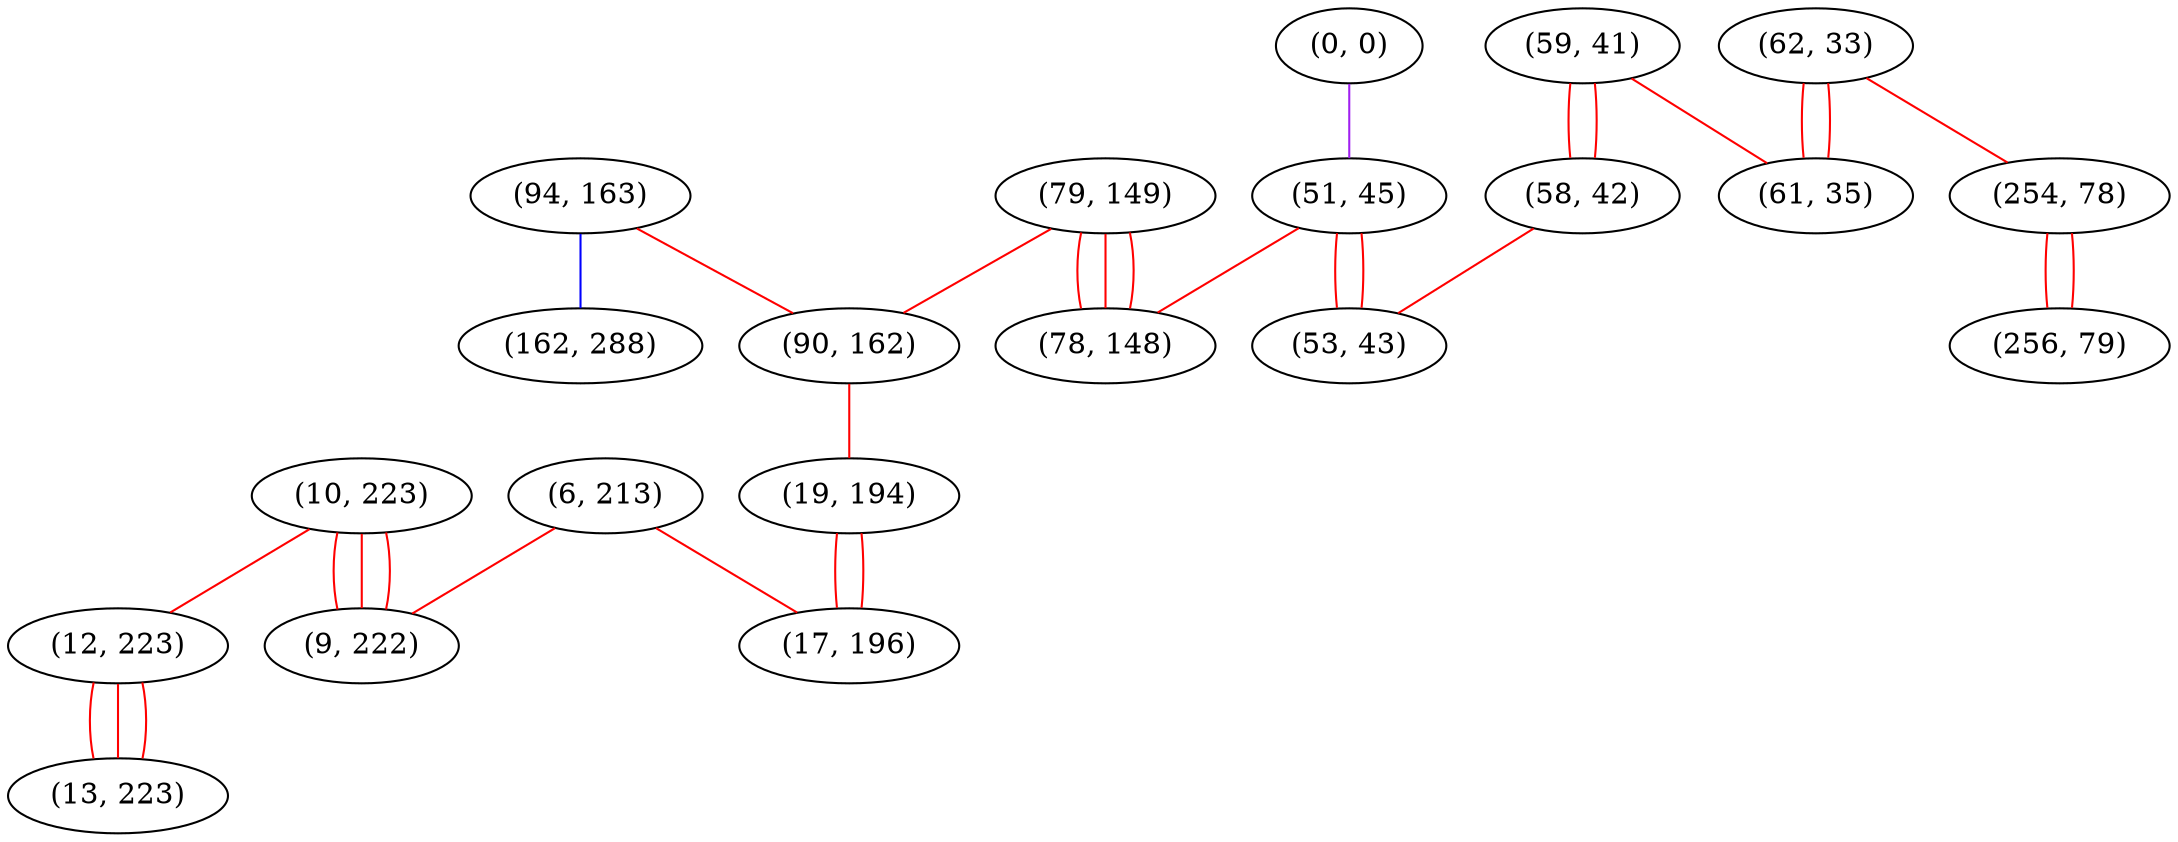 graph "" {
"(10, 223)";
"(62, 33)";
"(59, 41)";
"(254, 78)";
"(256, 79)";
"(61, 35)";
"(94, 163)";
"(58, 42)";
"(79, 149)";
"(12, 223)";
"(6, 213)";
"(90, 162)";
"(162, 288)";
"(19, 194)";
"(0, 0)";
"(9, 222)";
"(51, 45)";
"(78, 148)";
"(53, 43)";
"(13, 223)";
"(17, 196)";
"(10, 223)" -- "(12, 223)"  [color=red, key=0, weight=1];
"(10, 223)" -- "(9, 222)"  [color=red, key=0, weight=1];
"(10, 223)" -- "(9, 222)"  [color=red, key=1, weight=1];
"(10, 223)" -- "(9, 222)"  [color=red, key=2, weight=1];
"(62, 33)" -- "(254, 78)"  [color=red, key=0, weight=1];
"(62, 33)" -- "(61, 35)"  [color=red, key=0, weight=1];
"(62, 33)" -- "(61, 35)"  [color=red, key=1, weight=1];
"(59, 41)" -- "(61, 35)"  [color=red, key=0, weight=1];
"(59, 41)" -- "(58, 42)"  [color=red, key=0, weight=1];
"(59, 41)" -- "(58, 42)"  [color=red, key=1, weight=1];
"(254, 78)" -- "(256, 79)"  [color=red, key=0, weight=1];
"(254, 78)" -- "(256, 79)"  [color=red, key=1, weight=1];
"(94, 163)" -- "(162, 288)"  [color=blue, key=0, weight=3];
"(94, 163)" -- "(90, 162)"  [color=red, key=0, weight=1];
"(58, 42)" -- "(53, 43)"  [color=red, key=0, weight=1];
"(79, 149)" -- "(78, 148)"  [color=red, key=0, weight=1];
"(79, 149)" -- "(78, 148)"  [color=red, key=1, weight=1];
"(79, 149)" -- "(78, 148)"  [color=red, key=2, weight=1];
"(79, 149)" -- "(90, 162)"  [color=red, key=0, weight=1];
"(12, 223)" -- "(13, 223)"  [color=red, key=0, weight=1];
"(12, 223)" -- "(13, 223)"  [color=red, key=1, weight=1];
"(12, 223)" -- "(13, 223)"  [color=red, key=2, weight=1];
"(6, 213)" -- "(9, 222)"  [color=red, key=0, weight=1];
"(6, 213)" -- "(17, 196)"  [color=red, key=0, weight=1];
"(90, 162)" -- "(19, 194)"  [color=red, key=0, weight=1];
"(19, 194)" -- "(17, 196)"  [color=red, key=0, weight=1];
"(19, 194)" -- "(17, 196)"  [color=red, key=1, weight=1];
"(0, 0)" -- "(51, 45)"  [color=purple, key=0, weight=4];
"(51, 45)" -- "(78, 148)"  [color=red, key=0, weight=1];
"(51, 45)" -- "(53, 43)"  [color=red, key=0, weight=1];
"(51, 45)" -- "(53, 43)"  [color=red, key=1, weight=1];
}
